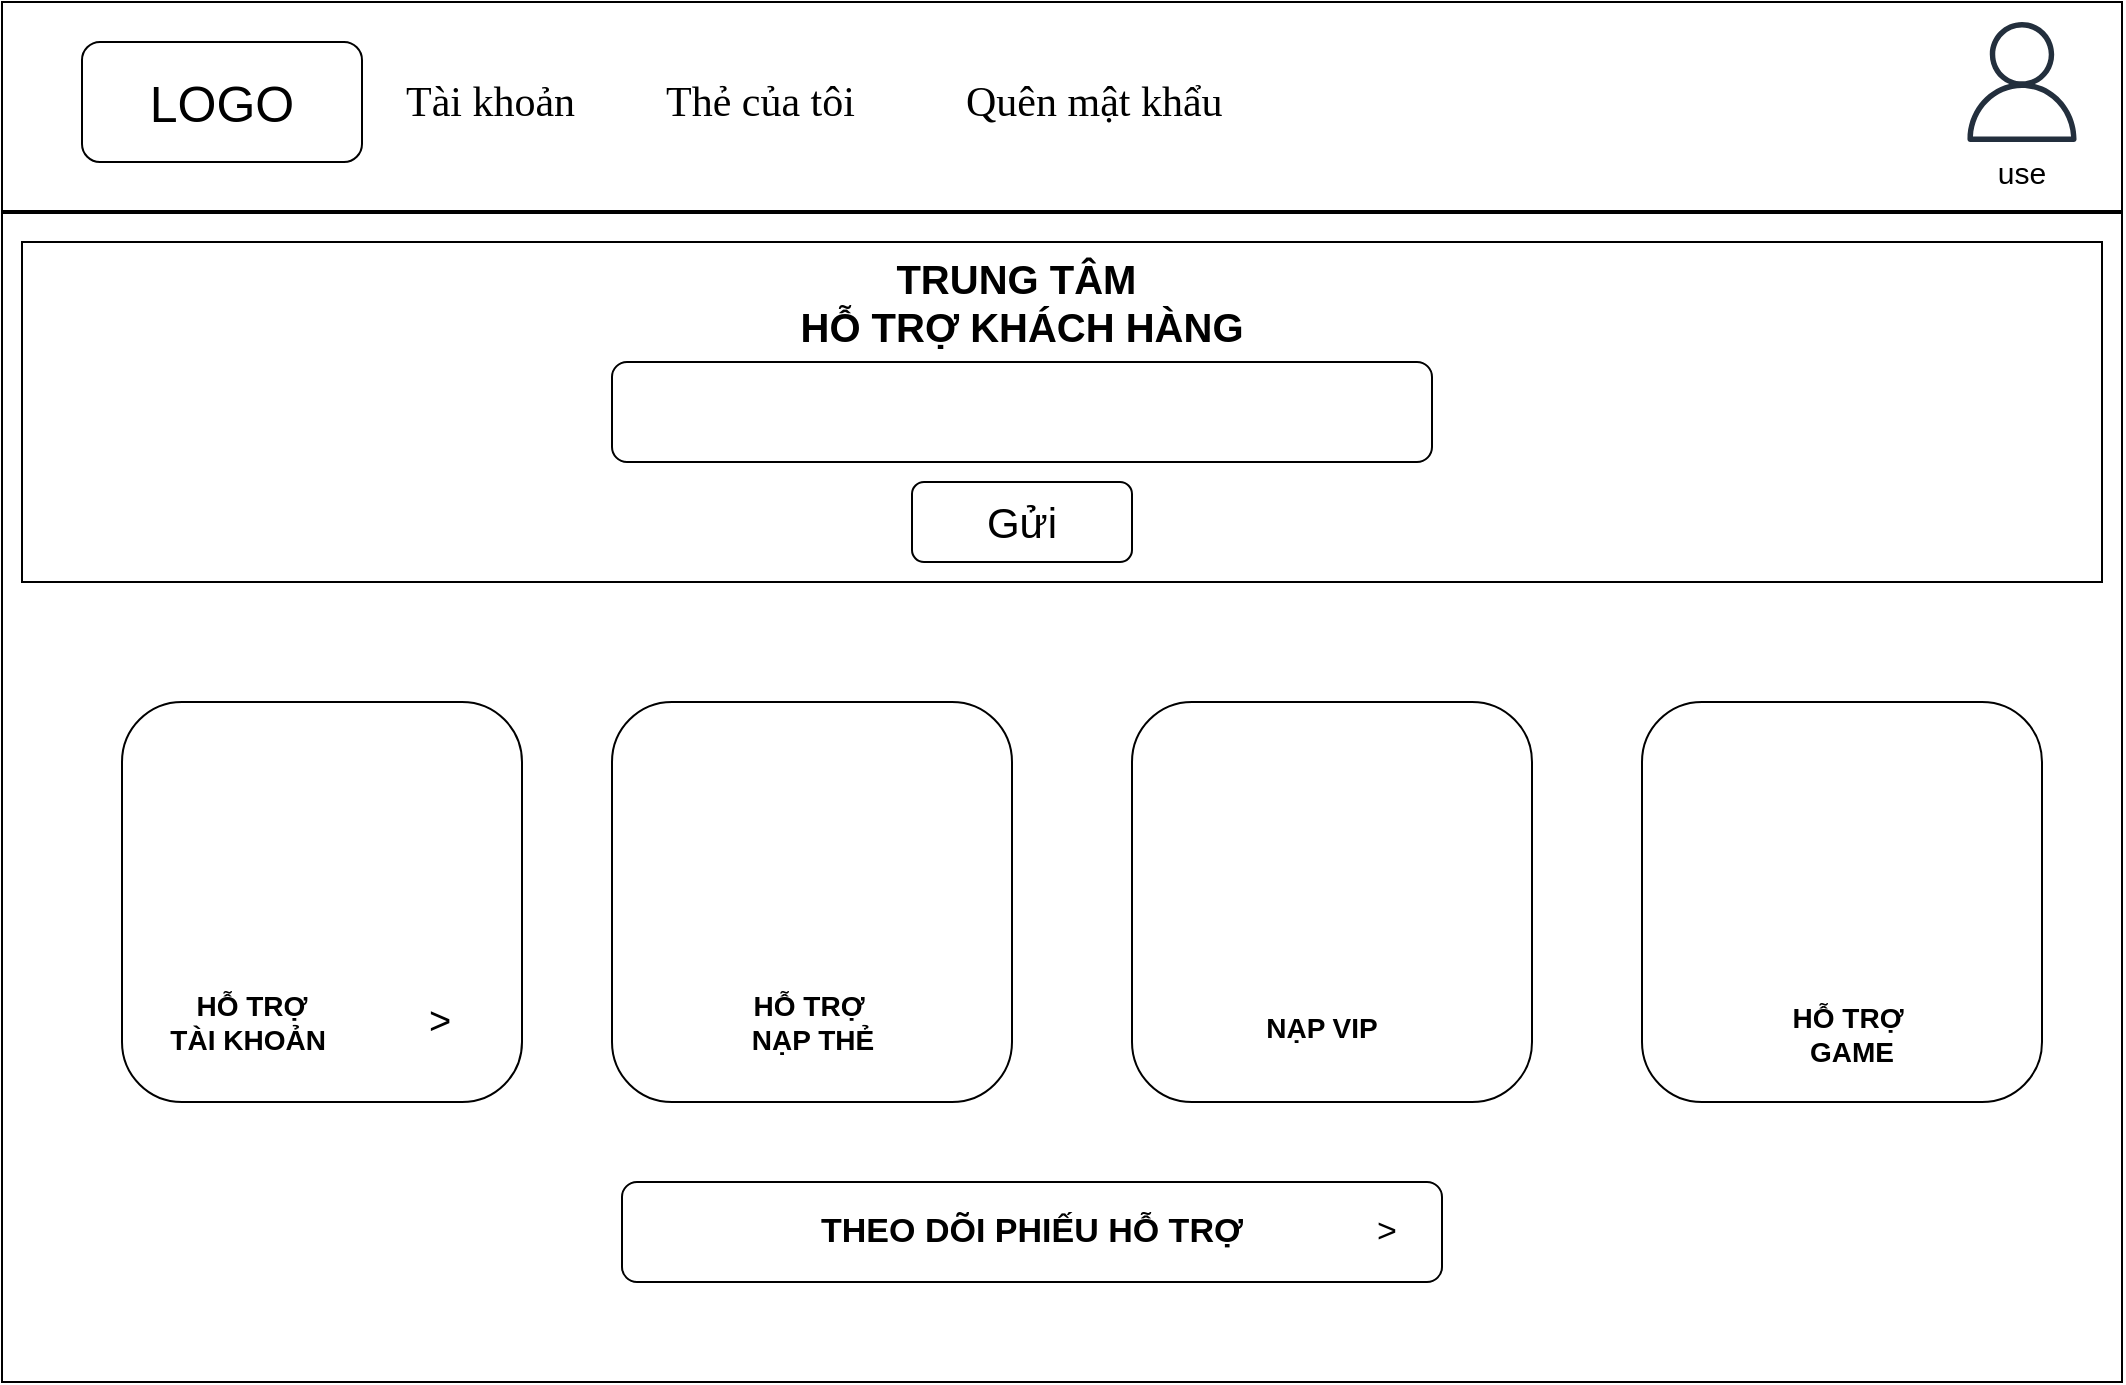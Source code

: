 <mxfile version="21.0.6" type="device"><diagram name="Page-1" id="03018318-947c-dd8e-b7a3-06fadd420f32"><mxGraphModel dx="1134" dy="581" grid="1" gridSize="10" guides="1" tooltips="1" connect="1" arrows="1" fold="1" page="1" pageScale="1" pageWidth="1100" pageHeight="850" background="#ffffff" math="0" shadow="0"><root><mxCell id="0"/><mxCell id="1" parent="0"/><mxCell id="BqZOn9logPDRx3n0b4Hi-12" value="" style="rounded=0;whiteSpace=wrap;html=1;" vertex="1" parent="1"><mxGeometry x="40" y="150" width="1020" height="180" as="geometry"/></mxCell><mxCell id="BqZOn9logPDRx3n0b4Hi-1" value="" style="rounded=0;whiteSpace=wrap;html=1;" vertex="1" parent="1"><mxGeometry x="20" y="30" width="1060" height="690" as="geometry"/></mxCell><mxCell id="677b7b8949515195-4" value="&lt;font style=&quot;font-size: 21px;&quot;&gt;Tài khoản&lt;/font&gt;" style="text;html=1;points=[];align=left;verticalAlign=top;spacingTop=-4;fontSize=14;fontFamily=Verdana" parent="1" vertex="1"><mxGeometry x="220" y="65" width="120" height="30" as="geometry"/></mxCell><mxCell id="677b7b8949515195-5" value="&lt;font style=&quot;font-size: 21px;&quot;&gt;Thẻ của tôi&lt;/font&gt;" style="text;html=1;points=[];align=left;verticalAlign=top;spacingTop=-4;fontSize=14;fontFamily=Verdana" parent="1" vertex="1"><mxGeometry x="350" y="65" width="130" height="30" as="geometry"/></mxCell><mxCell id="677b7b8949515195-6" value="&lt;font style=&quot;font-size: 21px;&quot;&gt;Quên mật khẩu&lt;/font&gt;" style="text;html=1;points=[];align=left;verticalAlign=top;spacingTop=-4;fontSize=14;fontFamily=Verdana" parent="1" vertex="1"><mxGeometry x="500" y="65" width="183" height="35" as="geometry"/></mxCell><mxCell id="BqZOn9logPDRx3n0b4Hi-6" value="" style="line;strokeWidth=2;html=1;" vertex="1" parent="1"><mxGeometry x="20" y="130" width="1060" height="10" as="geometry"/></mxCell><mxCell id="BqZOn9logPDRx3n0b4Hi-7" value="&lt;font style=&quot;font-size: 25px;&quot;&gt;LOGO&lt;/font&gt;" style="rounded=1;whiteSpace=wrap;html=1;" vertex="1" parent="1"><mxGeometry x="60" y="50" width="140" height="60" as="geometry"/></mxCell><mxCell id="BqZOn9logPDRx3n0b4Hi-10" value="&lt;font style=&quot;font-size: 15px;&quot;&gt;use&lt;/font&gt;" style="text;strokeColor=none;align=center;fillColor=none;html=1;verticalAlign=middle;whiteSpace=wrap;rounded=0;" vertex="1" parent="1"><mxGeometry x="1005" y="100" width="50" height="30" as="geometry"/></mxCell><mxCell id="BqZOn9logPDRx3n0b4Hi-11" value="" style="sketch=0;outlineConnect=0;fontColor=#232F3E;gradientColor=none;fillColor=#232F3D;strokeColor=none;dashed=0;verticalLabelPosition=bottom;verticalAlign=top;align=center;html=1;fontSize=12;fontStyle=0;aspect=fixed;pointerEvents=1;shape=mxgraph.aws4.user;" vertex="1" parent="1"><mxGeometry x="1000" y="40" width="60" height="60" as="geometry"/></mxCell><mxCell id="BqZOn9logPDRx3n0b4Hi-13" value="" style="rounded=0;whiteSpace=wrap;html=1;" vertex="1" parent="1"><mxGeometry x="30" y="150" width="1040" height="170" as="geometry"/></mxCell><mxCell id="BqZOn9logPDRx3n0b4Hi-14" value="&lt;font style=&quot;font-size: 20px;&quot;&gt;&lt;b&gt;TRUNG TÂM&amp;nbsp;&lt;br&gt;HỖ TRỢ KHÁCH HÀNG&lt;/b&gt;&lt;/font&gt;" style="text;strokeColor=none;align=center;fillColor=none;html=1;verticalAlign=middle;whiteSpace=wrap;rounded=0;" vertex="1" parent="1"><mxGeometry x="400" y="150" width="260" height="60" as="geometry"/></mxCell><mxCell id="BqZOn9logPDRx3n0b4Hi-15" value="" style="rounded=1;whiteSpace=wrap;html=1;" vertex="1" parent="1"><mxGeometry x="325" y="210" width="410" height="50" as="geometry"/></mxCell><mxCell id="BqZOn9logPDRx3n0b4Hi-16" value="" style="shape=image;html=1;verticalAlign=top;verticalLabelPosition=bottom;labelBackgroundColor=#ffffff;imageAspect=0;aspect=fixed;image=https://cdn4.iconfinder.com/data/icons/ionicons/512/icon-ios7-search-128.png" vertex="1" parent="1"><mxGeometry x="691" y="213" width="49" height="49" as="geometry"/></mxCell><mxCell id="BqZOn9logPDRx3n0b4Hi-18" value="&lt;font style=&quot;font-size: 21px;&quot;&gt;Gửi&lt;/font&gt;" style="rounded=1;whiteSpace=wrap;html=1;" vertex="1" parent="1"><mxGeometry x="475" y="270" width="110" height="40" as="geometry"/></mxCell><mxCell id="BqZOn9logPDRx3n0b4Hi-19" value="" style="rounded=1;whiteSpace=wrap;html=1;" vertex="1" parent="1"><mxGeometry x="80" y="380" width="200" height="200" as="geometry"/></mxCell><mxCell id="BqZOn9logPDRx3n0b4Hi-20" value="" style="rounded=1;whiteSpace=wrap;html=1;" vertex="1" parent="1"><mxGeometry x="325" y="380" width="200" height="200" as="geometry"/></mxCell><mxCell id="BqZOn9logPDRx3n0b4Hi-21" value="" style="rounded=1;whiteSpace=wrap;html=1;" vertex="1" parent="1"><mxGeometry x="585" y="380" width="200" height="200" as="geometry"/></mxCell><mxCell id="BqZOn9logPDRx3n0b4Hi-22" value="" style="rounded=1;whiteSpace=wrap;html=1;" vertex="1" parent="1"><mxGeometry x="840" y="380" width="200" height="200" as="geometry"/></mxCell><mxCell id="BqZOn9logPDRx3n0b4Hi-23" value="" style="shape=image;html=1;verticalAlign=top;verticalLabelPosition=bottom;labelBackgroundColor=#ffffff;imageAspect=0;aspect=fixed;image=https://cdn1.iconfinder.com/data/icons/ui-essential-17/32/UI_Essential_Outline_1_essential-app-ui-avatar-profile-user-account-128.png" vertex="1" parent="1"><mxGeometry x="146" y="410" width="68" height="68" as="geometry"/></mxCell><mxCell id="BqZOn9logPDRx3n0b4Hi-24" value="&lt;b style=&quot;font-size: 14px;&quot;&gt;HỖ TRỢ&lt;br&gt;TÀI KHOẢN&amp;nbsp;&lt;/b&gt;" style="text;strokeColor=none;align=center;fillColor=none;html=1;verticalAlign=middle;whiteSpace=wrap;rounded=0;" vertex="1" parent="1"><mxGeometry x="100" y="520" width="90" height="40" as="geometry"/></mxCell><mxCell id="BqZOn9logPDRx3n0b4Hi-25" value="&lt;font style=&quot;font-size: 19px;&quot;&gt;&amp;gt;&lt;/font&gt;" style="text;strokeColor=none;align=center;fillColor=none;html=1;verticalAlign=middle;whiteSpace=wrap;rounded=0;" vertex="1" parent="1"><mxGeometry x="214" y="520" width="50" height="40" as="geometry"/></mxCell><mxCell id="BqZOn9logPDRx3n0b4Hi-26" value="&lt;font style=&quot;font-size: 14px;&quot;&gt;&lt;b&gt;HỖ TRỢ&amp;nbsp;&lt;br&gt;NẠP THẺ&lt;/b&gt;&lt;/font&gt;" style="text;strokeColor=none;align=center;fillColor=none;html=1;verticalAlign=middle;whiteSpace=wrap;rounded=0;" vertex="1" parent="1"><mxGeometry x="377.5" y="520" width="95" height="40" as="geometry"/></mxCell><mxCell id="BqZOn9logPDRx3n0b4Hi-27" value="&lt;font style=&quot;font-size: 14px;&quot;&gt;&lt;b&gt;NẠP VIP&lt;/b&gt;&lt;/font&gt;" style="text;strokeColor=none;align=center;fillColor=none;html=1;verticalAlign=middle;whiteSpace=wrap;rounded=0;" vertex="1" parent="1"><mxGeometry x="640" y="525" width="80" height="35" as="geometry"/></mxCell><mxCell id="BqZOn9logPDRx3n0b4Hi-28" value="&lt;font style=&quot;font-size: 14px;&quot;&gt;&lt;b&gt;HỖ TRỢ&amp;nbsp;&lt;br&gt;GAME&lt;/b&gt;&lt;/font&gt;" style="text;strokeColor=none;align=center;fillColor=none;html=1;verticalAlign=middle;whiteSpace=wrap;rounded=0;" vertex="1" parent="1"><mxGeometry x="900" y="525" width="90" height="42.5" as="geometry"/></mxCell><mxCell id="BqZOn9logPDRx3n0b4Hi-29" value="&lt;b&gt;&lt;font style=&quot;font-size: 17px;&quot;&gt;THEO DÕI PHIẾU HỖ TRỢ&lt;/font&gt;&lt;/b&gt;" style="rounded=1;whiteSpace=wrap;html=1;" vertex="1" parent="1"><mxGeometry x="330" y="620" width="410" height="50" as="geometry"/></mxCell><mxCell id="BqZOn9logPDRx3n0b4Hi-30" value="&lt;font style=&quot;font-size: 17px;&quot;&gt;&amp;gt;&lt;/font&gt;" style="text;strokeColor=none;align=center;fillColor=none;html=1;verticalAlign=middle;whiteSpace=wrap;rounded=0;" vertex="1" parent="1"><mxGeometry x="690" y="620" width="45" height="50" as="geometry"/></mxCell></root></mxGraphModel></diagram></mxfile>